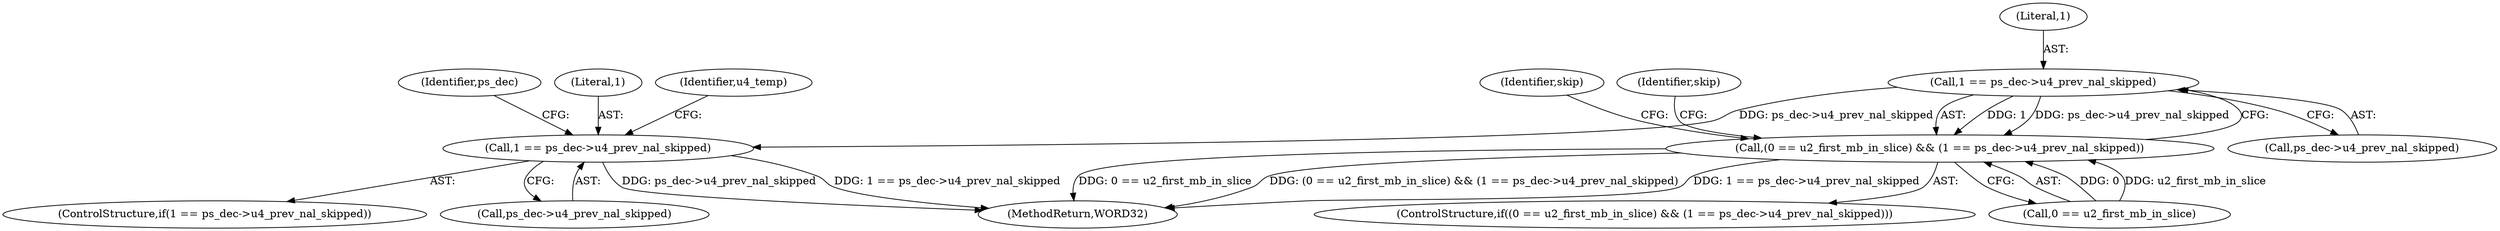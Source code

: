 digraph "0_Android_a78887bcffbc2995cf9ed72e0697acf560875e9e_2@pointer" {
"1000382" [label="(Call,1 == ps_dec->u4_prev_nal_skipped)"];
"1000378" [label="(Call,(0 == u2_first_mb_in_slice) && (1 == ps_dec->u4_prev_nal_skipped))"];
"1000409" [label="(Call,1 == ps_dec->u4_prev_nal_skipped)"];
"1000383" [label="(Literal,1)"];
"1000417" [label="(Identifier,ps_dec)"];
"1000389" [label="(Identifier,skip)"];
"1000377" [label="(ControlStructure,if((0 == u2_first_mb_in_slice) && (1 == ps_dec->u4_prev_nal_skipped)))"];
"1000408" [label="(ControlStructure,if(1 == ps_dec->u4_prev_nal_skipped))"];
"1002571" [label="(MethodReturn,WORD32)"];
"1000392" [label="(Identifier,skip)"];
"1000378" [label="(Call,(0 == u2_first_mb_in_slice) && (1 == ps_dec->u4_prev_nal_skipped))"];
"1000379" [label="(Call,0 == u2_first_mb_in_slice)"];
"1000382" [label="(Call,1 == ps_dec->u4_prev_nal_skipped)"];
"1000384" [label="(Call,ps_dec->u4_prev_nal_skipped)"];
"1000409" [label="(Call,1 == ps_dec->u4_prev_nal_skipped)"];
"1000410" [label="(Literal,1)"];
"1000423" [label="(Identifier,u4_temp)"];
"1000411" [label="(Call,ps_dec->u4_prev_nal_skipped)"];
"1000382" -> "1000378"  [label="AST: "];
"1000382" -> "1000384"  [label="CFG: "];
"1000383" -> "1000382"  [label="AST: "];
"1000384" -> "1000382"  [label="AST: "];
"1000378" -> "1000382"  [label="CFG: "];
"1000382" -> "1000378"  [label="DDG: 1"];
"1000382" -> "1000378"  [label="DDG: ps_dec->u4_prev_nal_skipped"];
"1000382" -> "1000409"  [label="DDG: ps_dec->u4_prev_nal_skipped"];
"1000378" -> "1000377"  [label="AST: "];
"1000378" -> "1000379"  [label="CFG: "];
"1000379" -> "1000378"  [label="AST: "];
"1000389" -> "1000378"  [label="CFG: "];
"1000392" -> "1000378"  [label="CFG: "];
"1000378" -> "1002571"  [label="DDG: 0 == u2_first_mb_in_slice"];
"1000378" -> "1002571"  [label="DDG: (0 == u2_first_mb_in_slice) && (1 == ps_dec->u4_prev_nal_skipped)"];
"1000378" -> "1002571"  [label="DDG: 1 == ps_dec->u4_prev_nal_skipped"];
"1000379" -> "1000378"  [label="DDG: 0"];
"1000379" -> "1000378"  [label="DDG: u2_first_mb_in_slice"];
"1000409" -> "1000408"  [label="AST: "];
"1000409" -> "1000411"  [label="CFG: "];
"1000410" -> "1000409"  [label="AST: "];
"1000411" -> "1000409"  [label="AST: "];
"1000417" -> "1000409"  [label="CFG: "];
"1000423" -> "1000409"  [label="CFG: "];
"1000409" -> "1002571"  [label="DDG: ps_dec->u4_prev_nal_skipped"];
"1000409" -> "1002571"  [label="DDG: 1 == ps_dec->u4_prev_nal_skipped"];
}
